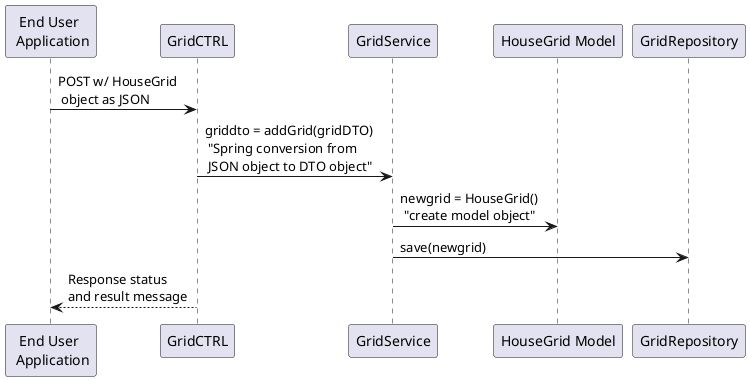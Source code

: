 @startuml
"End User \n Application" -> "GridCTRL": POST w/ HouseGrid \n object as JSON

"GridCTRL" -> "GridService" : griddto = addGrid(gridDTO) \n "Spring conversion from \n JSON object to DTO object"

"GridService" -> "HouseGrid Model" : newgrid = HouseGrid() \n "create model object"

"GridService" -> "GridRepository" : save(newgrid)

"GridCTRL" --> "End User \n Application" : Response status \nand result message
@enduml